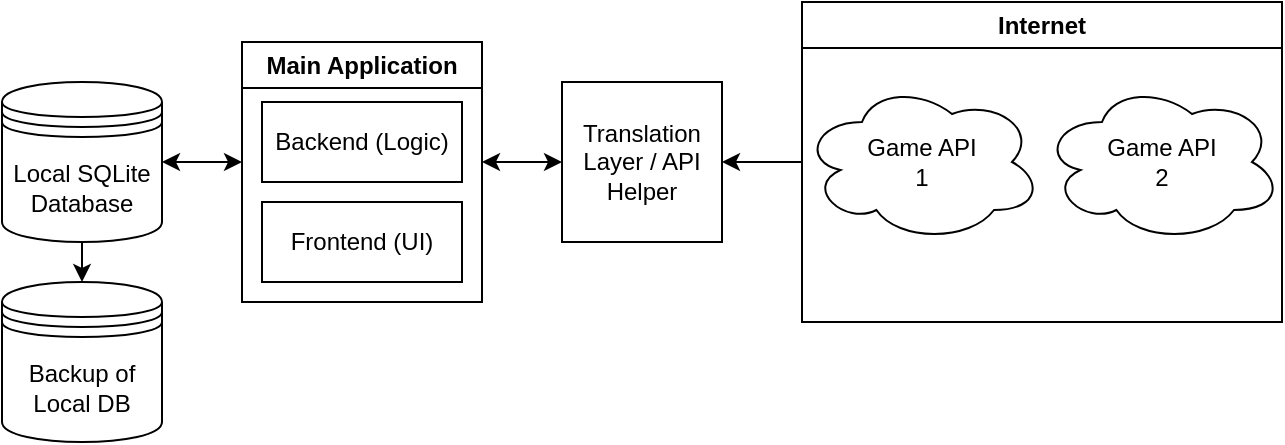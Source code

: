 <mxfile version="24.2.5" type="device">
  <diagram name="Page-1" id="euXqtNnbM7zSUjHOjlYB">
    <mxGraphModel dx="591" dy="1027" grid="1" gridSize="10" guides="1" tooltips="1" connect="1" arrows="1" fold="1" page="1" pageScale="1" pageWidth="850" pageHeight="1100" math="0" shadow="0">
      <root>
        <mxCell id="0" />
        <mxCell id="1" parent="0" />
        <mxCell id="MUL3xz5JB-7wY1xn3x__-4" value="Local SQLite Database" style="shape=datastore;whiteSpace=wrap;html=1;" parent="1" vertex="1">
          <mxGeometry x="80" y="180" width="80" height="80" as="geometry" />
        </mxCell>
        <mxCell id="MUL3xz5JB-7wY1xn3x__-5" value="Internet" style="swimlane;whiteSpace=wrap;html=1;" parent="1" vertex="1">
          <mxGeometry x="480" y="140" width="240" height="160" as="geometry" />
        </mxCell>
        <mxCell id="MUL3xz5JB-7wY1xn3x__-6" value="Game API&lt;br&gt;1" style="ellipse;shape=cloud;whiteSpace=wrap;html=1;" parent="MUL3xz5JB-7wY1xn3x__-5" vertex="1">
          <mxGeometry y="40" width="120" height="80" as="geometry" />
        </mxCell>
        <mxCell id="MUL3xz5JB-7wY1xn3x__-7" value="Game API&lt;br&gt;2" style="ellipse;shape=cloud;whiteSpace=wrap;html=1;" parent="MUL3xz5JB-7wY1xn3x__-5" vertex="1">
          <mxGeometry x="120" y="40" width="120" height="80" as="geometry" />
        </mxCell>
        <mxCell id="MUL3xz5JB-7wY1xn3x__-8" value="Translation Layer / API Helper" style="rounded=0;whiteSpace=wrap;html=1;" parent="1" vertex="1">
          <mxGeometry x="360" y="180" width="80" height="80" as="geometry" />
        </mxCell>
        <mxCell id="MUL3xz5JB-7wY1xn3x__-9" value="" style="endArrow=classic;startArrow=classic;html=1;rounded=0;exitX=1;exitY=0.5;exitDx=0;exitDy=0;entryX=0;entryY=0.5;entryDx=0;entryDy=0;" parent="1" target="MUL3xz5JB-7wY1xn3x__-8" edge="1">
          <mxGeometry width="50" height="50" relative="1" as="geometry">
            <mxPoint x="320" y="220" as="sourcePoint" />
            <mxPoint x="360" y="160" as="targetPoint" />
          </mxGeometry>
        </mxCell>
        <mxCell id="MUL3xz5JB-7wY1xn3x__-11" value="" style="endArrow=classic;html=1;rounded=0;entryX=1;entryY=0.5;entryDx=0;entryDy=0;exitX=0;exitY=0.5;exitDx=0;exitDy=0;" parent="1" source="MUL3xz5JB-7wY1xn3x__-5" target="MUL3xz5JB-7wY1xn3x__-8" edge="1">
          <mxGeometry width="50" height="50" relative="1" as="geometry">
            <mxPoint x="380" y="300" as="sourcePoint" />
            <mxPoint x="430" y="250" as="targetPoint" />
          </mxGeometry>
        </mxCell>
        <mxCell id="MUL3xz5JB-7wY1xn3x__-12" value="" style="endArrow=classic;startArrow=classic;html=1;rounded=0;exitX=1;exitY=0.5;exitDx=0;exitDy=0;" parent="1" source="MUL3xz5JB-7wY1xn3x__-4" edge="1">
          <mxGeometry width="50" height="50" relative="1" as="geometry">
            <mxPoint x="150" y="270" as="sourcePoint" />
            <mxPoint x="200" y="220" as="targetPoint" />
          </mxGeometry>
        </mxCell>
        <mxCell id="MUL3xz5JB-7wY1xn3x__-13" value="Backup of Local DB" style="shape=datastore;whiteSpace=wrap;html=1;" parent="1" vertex="1">
          <mxGeometry x="80" y="280" width="80" height="80" as="geometry" />
        </mxCell>
        <mxCell id="MUL3xz5JB-7wY1xn3x__-14" value="" style="endArrow=classic;html=1;rounded=0;entryX=0.5;entryY=0;entryDx=0;entryDy=0;exitX=0.5;exitY=1;exitDx=0;exitDy=0;" parent="1" source="MUL3xz5JB-7wY1xn3x__-4" target="MUL3xz5JB-7wY1xn3x__-13" edge="1">
          <mxGeometry width="50" height="50" relative="1" as="geometry">
            <mxPoint x="350" y="300" as="sourcePoint" />
            <mxPoint x="400" y="250" as="targetPoint" />
          </mxGeometry>
        </mxCell>
        <mxCell id="ySNwJgcLD9dNzjrTqRKV-1" value="Main Application" style="swimlane;whiteSpace=wrap;html=1;" vertex="1" parent="1">
          <mxGeometry x="200" y="160" width="120" height="130" as="geometry" />
        </mxCell>
        <mxCell id="ySNwJgcLD9dNzjrTqRKV-2" value="Backend (Logic)" style="rounded=0;whiteSpace=wrap;html=1;" vertex="1" parent="ySNwJgcLD9dNzjrTqRKV-1">
          <mxGeometry x="10" y="30" width="100" height="40" as="geometry" />
        </mxCell>
        <mxCell id="ySNwJgcLD9dNzjrTqRKV-3" value="Frontend (UI)" style="rounded=0;whiteSpace=wrap;html=1;" vertex="1" parent="ySNwJgcLD9dNzjrTqRKV-1">
          <mxGeometry x="10" y="80" width="100" height="40" as="geometry" />
        </mxCell>
      </root>
    </mxGraphModel>
  </diagram>
</mxfile>
